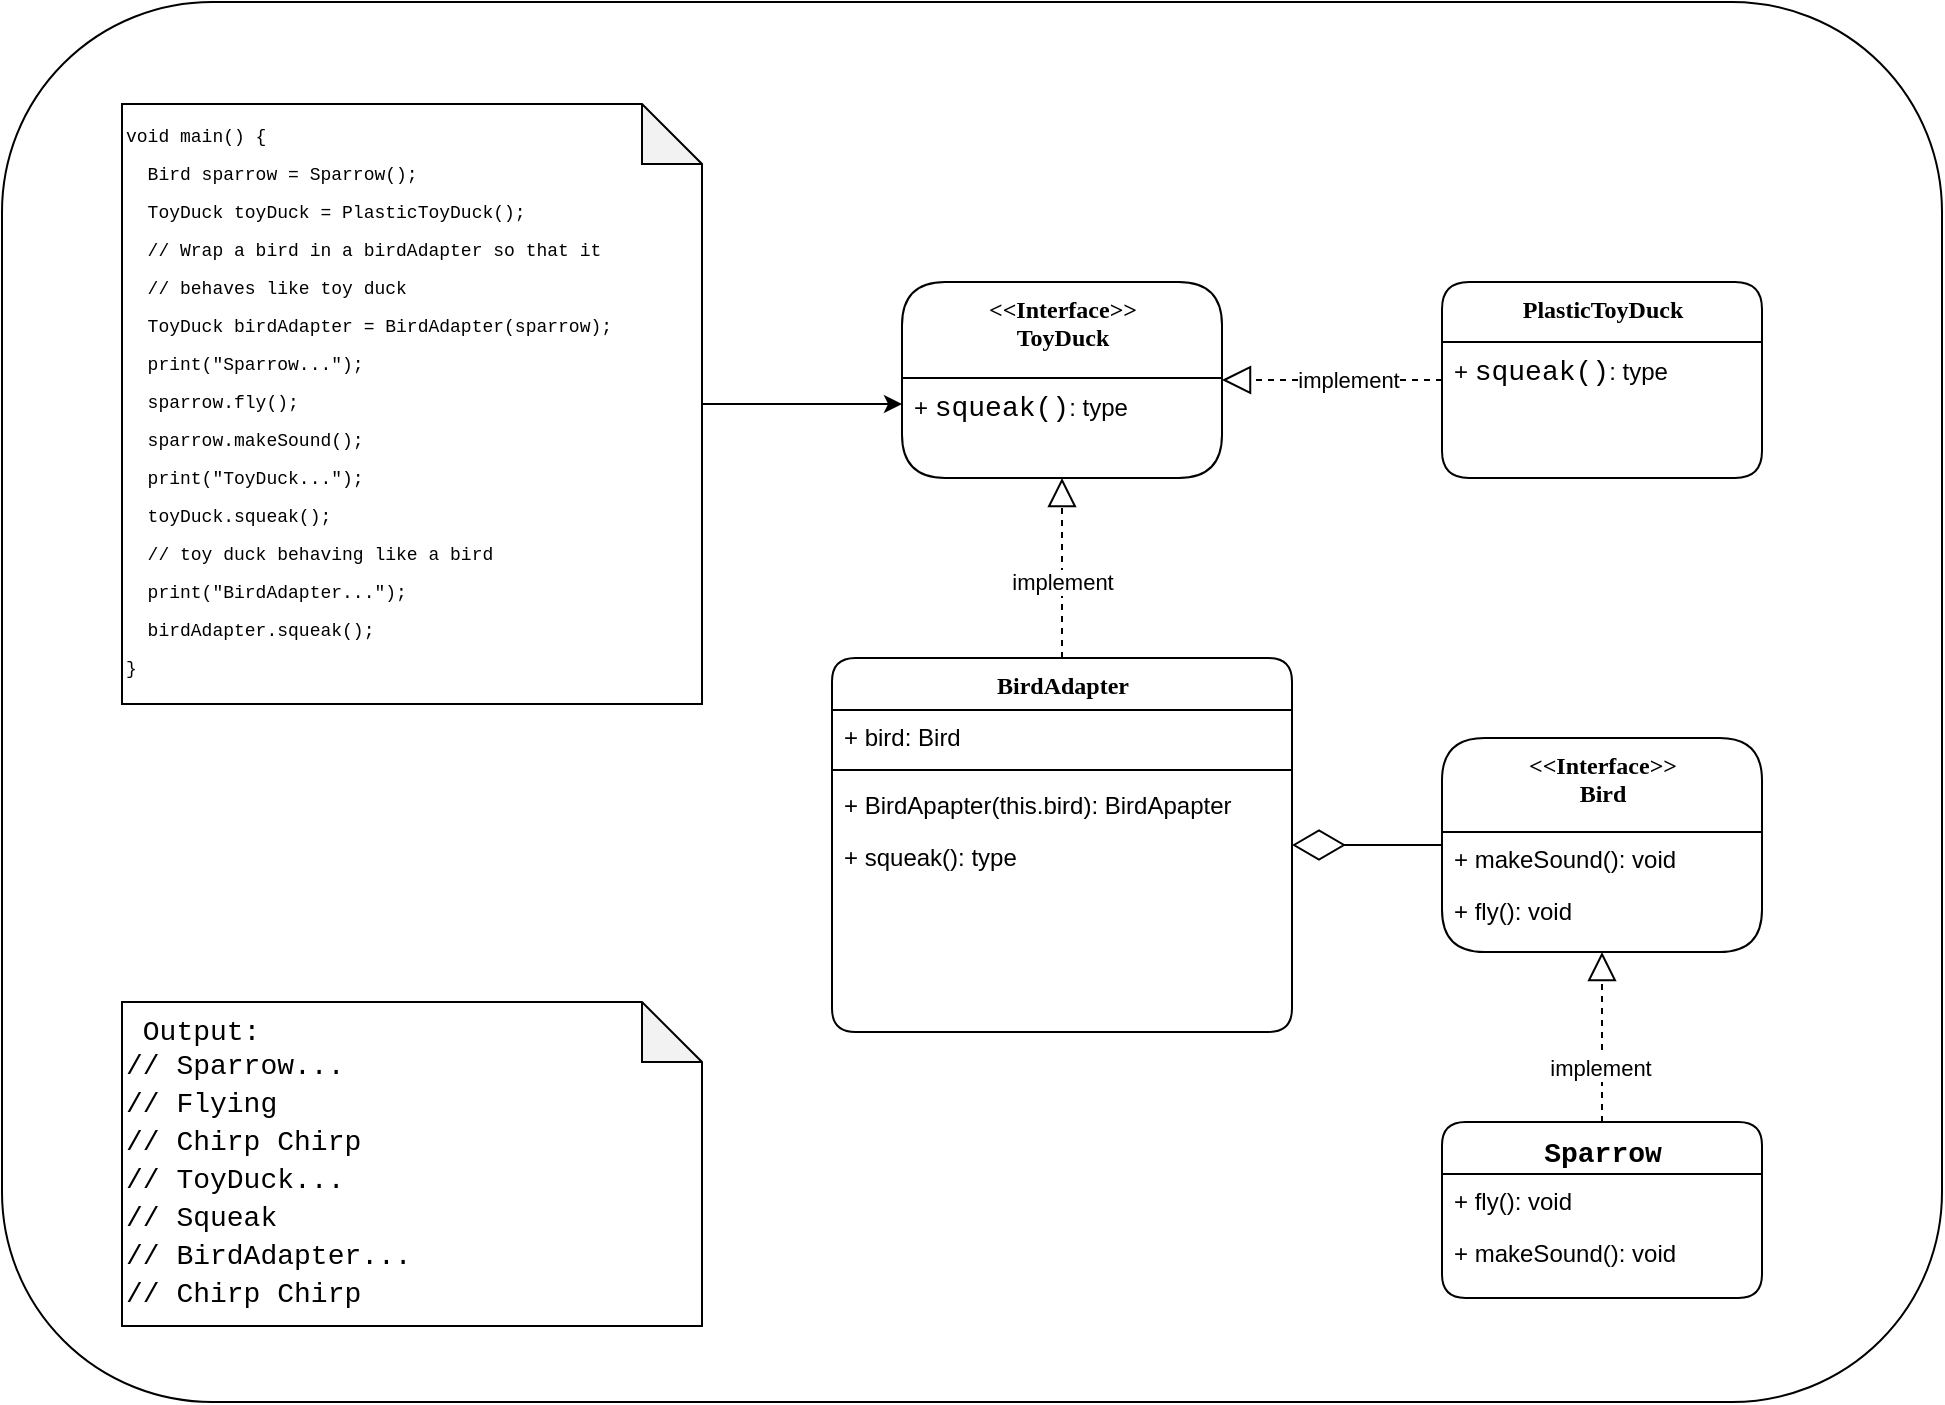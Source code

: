 <mxfile version="17.1.3" type="device"><diagram name="Page-1" id="9f46799a-70d6-7492-0946-bef42562c5a5"><mxGraphModel dx="2321" dy="1494" grid="1" gridSize="10" guides="1" tooltips="1" connect="1" arrows="1" fold="1" page="1" pageScale="1" pageWidth="1100" pageHeight="850" background="none" math="0" shadow="0"><root><mxCell id="0"/><mxCell id="1" parent="0"/><mxCell id="-saIjs77FwVVJROBgSDy-25" value="" style="rounded=1;whiteSpace=wrap;html=1;labelBackgroundColor=none;fontSize=9;fontColor=#000000;fillColor=none;" vertex="1" parent="1"><mxGeometry x="-50" y="-200" width="970" height="700" as="geometry"/></mxCell><mxCell id="78961159f06e98e8-30" value="BirdAdapter" style="swimlane;html=1;fontStyle=1;align=center;verticalAlign=top;childLayout=stackLayout;horizontal=1;startSize=26;horizontalStack=0;resizeParent=1;resizeLast=0;collapsible=1;marginBottom=0;swimlaneFillColor=#ffffff;rounded=1;shadow=0;comic=0;labelBackgroundColor=none;strokeWidth=1;fillColor=none;fontFamily=Verdana;fontSize=12;" parent="1" vertex="1"><mxGeometry x="365" y="128" width="230" height="187" as="geometry"/></mxCell><mxCell id="78961159f06e98e8-31" value="+ bird: Bird" style="text;html=1;strokeColor=none;fillColor=none;align=left;verticalAlign=top;spacingLeft=4;spacingRight=4;whiteSpace=wrap;overflow=hidden;rotatable=0;points=[[0,0.5],[1,0.5]];portConstraint=eastwest;rounded=1;" parent="78961159f06e98e8-30" vertex="1"><mxGeometry y="26" width="230" height="26" as="geometry"/></mxCell><mxCell id="78961159f06e98e8-38" value="" style="line;html=1;strokeWidth=1;fillColor=none;align=left;verticalAlign=middle;spacingTop=-1;spacingLeft=3;spacingRight=3;rotatable=0;labelPosition=right;points=[];portConstraint=eastwest;rounded=1;" parent="78961159f06e98e8-30" vertex="1"><mxGeometry y="52" width="230" height="8" as="geometry"/></mxCell><mxCell id="78961159f06e98e8-39" value="+ BirdApapter(this.bird): BirdApapter&lt;br&gt;&amp;nbsp;" style="text;html=1;strokeColor=none;fillColor=none;align=left;verticalAlign=top;spacingLeft=4;spacingRight=4;whiteSpace=wrap;overflow=hidden;rotatable=0;points=[[0,0.5],[1,0.5]];portConstraint=eastwest;rounded=1;" parent="78961159f06e98e8-30" vertex="1"><mxGeometry y="60" width="230" height="26" as="geometry"/></mxCell><mxCell id="78961159f06e98e8-40" value="+ squeak(): type" style="text;html=1;strokeColor=none;fillColor=none;align=left;verticalAlign=top;spacingLeft=4;spacingRight=4;whiteSpace=wrap;overflow=hidden;rotatable=0;points=[[0,0.5],[1,0.5]];portConstraint=eastwest;rounded=1;" parent="78961159f06e98e8-30" vertex="1"><mxGeometry y="86" width="230" height="26" as="geometry"/></mxCell><mxCell id="78961159f06e98e8-43" value="&amp;lt;&amp;lt;Interface&amp;gt;&amp;gt;&lt;br&gt;Bird" style="swimlane;html=1;fontStyle=1;align=center;verticalAlign=top;childLayout=stackLayout;horizontal=1;startSize=47;horizontalStack=0;resizeParent=1;resizeLast=0;collapsible=1;marginBottom=0;swimlaneFillColor=#ffffff;rounded=1;shadow=0;comic=0;labelBackgroundColor=none;strokeWidth=1;fillColor=none;fontFamily=Verdana;fontSize=12;" parent="1" vertex="1"><mxGeometry x="670" y="168" width="160" height="107" as="geometry"/></mxCell><mxCell id="78961159f06e98e8-52" value="+ makeSound(): void" style="text;html=1;strokeColor=none;fillColor=none;align=left;verticalAlign=top;spacingLeft=4;spacingRight=4;whiteSpace=wrap;overflow=hidden;rotatable=0;points=[[0,0.5],[1,0.5]];portConstraint=eastwest;rounded=1;" parent="78961159f06e98e8-43" vertex="1"><mxGeometry y="47" width="160" height="26" as="geometry"/></mxCell><mxCell id="78961159f06e98e8-53" value="+ fly(): void" style="text;html=1;strokeColor=none;fillColor=none;align=left;verticalAlign=top;spacingLeft=4;spacingRight=4;whiteSpace=wrap;overflow=hidden;rotatable=0;points=[[0,0.5],[1,0.5]];portConstraint=eastwest;rounded=1;" parent="78961159f06e98e8-43" vertex="1"><mxGeometry y="73" width="160" height="26" as="geometry"/></mxCell><mxCell id="78961159f06e98e8-95" value="&lt;div style=&quot;font-family: &amp;#34;consolas&amp;#34; , &amp;#34;courier new&amp;#34; , monospace ; font-size: 14px ; line-height: 19px&quot;&gt;&lt;span style=&quot;background-color: rgb(255 , 255 , 255)&quot;&gt;Sparrow&lt;/span&gt;&lt;/div&gt;" style="swimlane;html=1;fontStyle=1;align=center;verticalAlign=top;childLayout=stackLayout;horizontal=1;startSize=26;horizontalStack=0;resizeParent=1;resizeLast=0;collapsible=1;marginBottom=0;swimlaneFillColor=#ffffff;rounded=1;shadow=0;comic=0;labelBackgroundColor=none;strokeWidth=1;fillColor=none;fontFamily=Verdana;fontSize=12;" parent="1" vertex="1"><mxGeometry x="670" y="360" width="160" height="88" as="geometry"/></mxCell><mxCell id="-saIjs77FwVVJROBgSDy-11" value="+ fly(): void" style="text;html=1;strokeColor=none;fillColor=none;align=left;verticalAlign=top;spacingLeft=4;spacingRight=4;whiteSpace=wrap;overflow=hidden;rotatable=0;points=[[0,0.5],[1,0.5]];portConstraint=eastwest;rounded=1;" vertex="1" parent="78961159f06e98e8-95"><mxGeometry y="26" width="160" height="26" as="geometry"/></mxCell><mxCell id="-saIjs77FwVVJROBgSDy-10" value="+ makeSound(): void" style="text;html=1;strokeColor=none;fillColor=none;align=left;verticalAlign=top;spacingLeft=4;spacingRight=4;whiteSpace=wrap;overflow=hidden;rotatable=0;points=[[0,0.5],[1,0.5]];portConstraint=eastwest;rounded=1;" vertex="1" parent="78961159f06e98e8-95"><mxGeometry y="52" width="160" height="26" as="geometry"/></mxCell><mxCell id="78961159f06e98e8-108" value="&amp;lt;&amp;lt;Interface&amp;gt;&amp;gt;&lt;br&gt;ToyDuck" style="swimlane;html=1;fontStyle=1;align=center;verticalAlign=top;childLayout=stackLayout;horizontal=1;startSize=48;horizontalStack=0;resizeParent=1;resizeLast=0;collapsible=1;marginBottom=0;swimlaneFillColor=#ffffff;rounded=1;shadow=0;comic=0;labelBackgroundColor=none;strokeWidth=1;fillColor=none;fontFamily=Verdana;fontSize=12;" parent="1" vertex="1"><mxGeometry x="400" y="-60" width="160" height="98" as="geometry"/></mxCell><mxCell id="78961159f06e98e8-117" value="+&amp;nbsp;&lt;span style=&quot;font-family: &amp;#34;consolas&amp;#34; , &amp;#34;courier new&amp;#34; , monospace ; font-size: 14px&quot;&gt;squeak&lt;/span&gt;&lt;span style=&quot;font-family: &amp;#34;consolas&amp;#34; , &amp;#34;courier new&amp;#34; , monospace ; font-size: 14px&quot;&gt;()&lt;/span&gt;&lt;span&gt;: type&lt;/span&gt;" style="text;html=1;strokeColor=none;fillColor=none;align=left;verticalAlign=top;spacingLeft=4;spacingRight=4;whiteSpace=wrap;overflow=hidden;rotatable=0;points=[[0,0.5],[1,0.5]];portConstraint=eastwest;rounded=1;" parent="78961159f06e98e8-108" vertex="1"><mxGeometry y="48" width="160" height="26" as="geometry"/></mxCell><mxCell id="-saIjs77FwVVJROBgSDy-12" value="" style="endArrow=block;dashed=1;endFill=0;endSize=12;html=1;rounded=1;fontColor=#000000;" edge="1" parent="1" source="78961159f06e98e8-95" target="78961159f06e98e8-43"><mxGeometry width="160" relative="1" as="geometry"><mxPoint x="810" y="480" as="sourcePoint"/><mxPoint x="970" y="480" as="targetPoint"/></mxGeometry></mxCell><mxCell id="-saIjs77FwVVJROBgSDy-13" value="implement" style="edgeLabel;html=1;align=center;verticalAlign=middle;resizable=0;points=[];fontColor=#000000;rounded=1;" vertex="1" connectable="0" parent="-saIjs77FwVVJROBgSDy-12"><mxGeometry x="-0.351" y="1" relative="1" as="geometry"><mxPoint as="offset"/></mxGeometry></mxCell><mxCell id="-saIjs77FwVVJROBgSDy-14" value="PlasticToyDuck" style="swimlane;html=1;fontStyle=1;align=center;verticalAlign=top;childLayout=stackLayout;horizontal=1;startSize=30;horizontalStack=0;resizeParent=1;resizeLast=0;collapsible=1;marginBottom=0;swimlaneFillColor=#ffffff;rounded=1;shadow=0;comic=0;labelBackgroundColor=none;strokeWidth=1;fillColor=none;fontFamily=Verdana;fontSize=12;" vertex="1" parent="1"><mxGeometry x="670" y="-60" width="160" height="98" as="geometry"/></mxCell><mxCell id="-saIjs77FwVVJROBgSDy-15" value="+&amp;nbsp;&lt;span style=&quot;font-family: &amp;#34;consolas&amp;#34; , &amp;#34;courier new&amp;#34; , monospace ; font-size: 14px&quot;&gt;squeak&lt;/span&gt;&lt;span style=&quot;font-family: &amp;#34;consolas&amp;#34; , &amp;#34;courier new&amp;#34; , monospace ; font-size: 14px&quot;&gt;()&lt;/span&gt;&lt;span&gt;: type&lt;/span&gt;" style="text;html=1;strokeColor=none;fillColor=none;align=left;verticalAlign=top;spacingLeft=4;spacingRight=4;whiteSpace=wrap;overflow=hidden;rotatable=0;points=[[0,0.5],[1,0.5]];portConstraint=eastwest;rounded=1;" vertex="1" parent="-saIjs77FwVVJROBgSDy-14"><mxGeometry y="30" width="160" height="26" as="geometry"/></mxCell><mxCell id="-saIjs77FwVVJROBgSDy-16" value="" style="endArrow=block;dashed=1;endFill=0;endSize=12;html=1;rounded=1;fontColor=#000000;" edge="1" parent="1" source="-saIjs77FwVVJROBgSDy-14" target="78961159f06e98e8-108"><mxGeometry width="160" relative="1" as="geometry"><mxPoint x="760" y="663" as="sourcePoint"/><mxPoint x="760" y="663" as="targetPoint"/></mxGeometry></mxCell><mxCell id="-saIjs77FwVVJROBgSDy-17" value="implement" style="edgeLabel;html=1;align=center;verticalAlign=middle;resizable=0;points=[];fontColor=#000000;" vertex="1" connectable="0" parent="-saIjs77FwVVJROBgSDy-16"><mxGeometry x="-0.148" relative="1" as="geometry"><mxPoint as="offset"/></mxGeometry></mxCell><mxCell id="-saIjs77FwVVJROBgSDy-18" value="" style="endArrow=block;dashed=1;endFill=0;endSize=12;html=1;rounded=1;fontColor=#000000;" edge="1" parent="1" source="78961159f06e98e8-30" target="78961159f06e98e8-108"><mxGeometry width="160" relative="1" as="geometry"><mxPoint x="710" y="-71" as="sourcePoint"/><mxPoint x="600" y="-71" as="targetPoint"/></mxGeometry></mxCell><mxCell id="-saIjs77FwVVJROBgSDy-19" value="implement" style="edgeLabel;html=1;align=center;verticalAlign=middle;resizable=0;points=[];fontColor=#000000;" vertex="1" connectable="0" parent="-saIjs77FwVVJROBgSDy-18"><mxGeometry x="-0.148" relative="1" as="geometry"><mxPoint as="offset"/></mxGeometry></mxCell><mxCell id="-saIjs77FwVVJROBgSDy-20" value="" style="endArrow=diamondThin;endFill=0;endSize=24;html=1;rounded=1;fontColor=#000000;" edge="1" parent="1" source="78961159f06e98e8-43" target="78961159f06e98e8-30"><mxGeometry width="160" relative="1" as="geometry"><mxPoint x="750" y="180" as="sourcePoint"/><mxPoint x="590" y="180" as="targetPoint"/><Array as="points"/></mxGeometry></mxCell><mxCell id="-saIjs77FwVVJROBgSDy-23" value="" style="edgeStyle=orthogonalEdgeStyle;rounded=1;orthogonalLoop=1;jettySize=auto;html=1;fontSize=9;fontColor=#000000;" edge="1" parent="1" source="-saIjs77FwVVJROBgSDy-22" target="78961159f06e98e8-117"><mxGeometry relative="1" as="geometry"/></mxCell><mxCell id="-saIjs77FwVVJROBgSDy-22" value="&lt;div style=&quot;font-family: &amp;#34;consolas&amp;#34; , &amp;#34;courier new&amp;#34; , monospace ; line-height: 19px ; font-size: 9px&quot;&gt;&lt;div style=&quot;font-size: 9px&quot;&gt;void main() {&lt;/div&gt;&lt;div style=&quot;font-size: 9px&quot;&gt;&amp;nbsp; Bird sparrow = Sparrow();&lt;/div&gt;&lt;div style=&quot;font-size: 9px&quot;&gt;&amp;nbsp; ToyDuck toyDuck = PlasticToyDuck();&lt;/div&gt;&lt;div style=&quot;font-size: 9px&quot;&gt;&amp;nbsp; // Wrap a bird in a birdAdapter so that it&lt;/div&gt;&lt;div style=&quot;font-size: 9px&quot;&gt;&amp;nbsp; // behaves like toy duck&lt;/div&gt;&lt;div style=&quot;font-size: 9px&quot;&gt;&amp;nbsp; ToyDuck birdAdapter = BirdAdapter(sparrow);&lt;/div&gt;&lt;div style=&quot;font-size: 9px&quot;&gt;&amp;nbsp; print(&quot;Sparrow...&quot;);&lt;/div&gt;&lt;div style=&quot;font-size: 9px&quot;&gt;&amp;nbsp; sparrow.fly();&lt;/div&gt;&lt;div style=&quot;font-size: 9px&quot;&gt;&amp;nbsp; sparrow.makeSound();&lt;/div&gt;&lt;div style=&quot;font-size: 9px&quot;&gt;&amp;nbsp; print(&quot;ToyDuck...&quot;);&lt;/div&gt;&lt;div style=&quot;font-size: 9px&quot;&gt;&amp;nbsp; toyDuck.squeak();&lt;/div&gt;&lt;div style=&quot;font-size: 9px&quot;&gt;&amp;nbsp; // toy duck behaving like a bird&lt;/div&gt;&lt;div style=&quot;font-size: 9px&quot;&gt;&amp;nbsp; print(&quot;BirdAdapter...&quot;);&lt;/div&gt;&lt;div style=&quot;font-size: 9px&quot;&gt;&amp;nbsp; birdAdapter.squeak();&lt;/div&gt;&lt;div style=&quot;font-size: 9px&quot;&gt;}&lt;/div&gt;&lt;/div&gt;" style="shape=note;whiteSpace=wrap;html=1;backgroundOutline=1;darkOpacity=0.05;rounded=1;labelBackgroundColor=none;fontSize=9;fontColor=#000000;align=left;" vertex="1" parent="1"><mxGeometry x="10" y="-149" width="290" height="300" as="geometry"/></mxCell><mxCell id="-saIjs77FwVVJROBgSDy-27" value="&lt;span style=&quot;font-family: &amp;#34;consolas&amp;#34; , &amp;#34;courier new&amp;#34; , monospace ; font-size: 14px&quot;&gt;&amp;nbsp;Output:&lt;/span&gt;&lt;br&gt;&lt;div style=&quot;font-family: &amp;#34;consolas&amp;#34; , &amp;#34;courier new&amp;#34; , monospace ; font-weight: normal ; font-size: 14px ; line-height: 19px&quot;&gt;&lt;div&gt;// Sparrow...&lt;/div&gt;&lt;div&gt;// Flying&lt;/div&gt;&lt;div&gt;// Chirp Chirp&lt;/div&gt;&lt;div&gt;// ToyDuck...&lt;/div&gt;&lt;div&gt;// Squeak&lt;/div&gt;&lt;div&gt;// BirdAdapter...&lt;/div&gt;&lt;div&gt;// Chirp Chirp&lt;/div&gt;&lt;/div&gt;" style="shape=note;whiteSpace=wrap;html=1;backgroundOutline=1;darkOpacity=0.05;rounded=1;labelBackgroundColor=none;fontSize=9;fontColor=#000000;align=left;fillColor=none;" vertex="1" parent="1"><mxGeometry x="10" y="300" width="290" height="162" as="geometry"/></mxCell></root></mxGraphModel></diagram></mxfile>